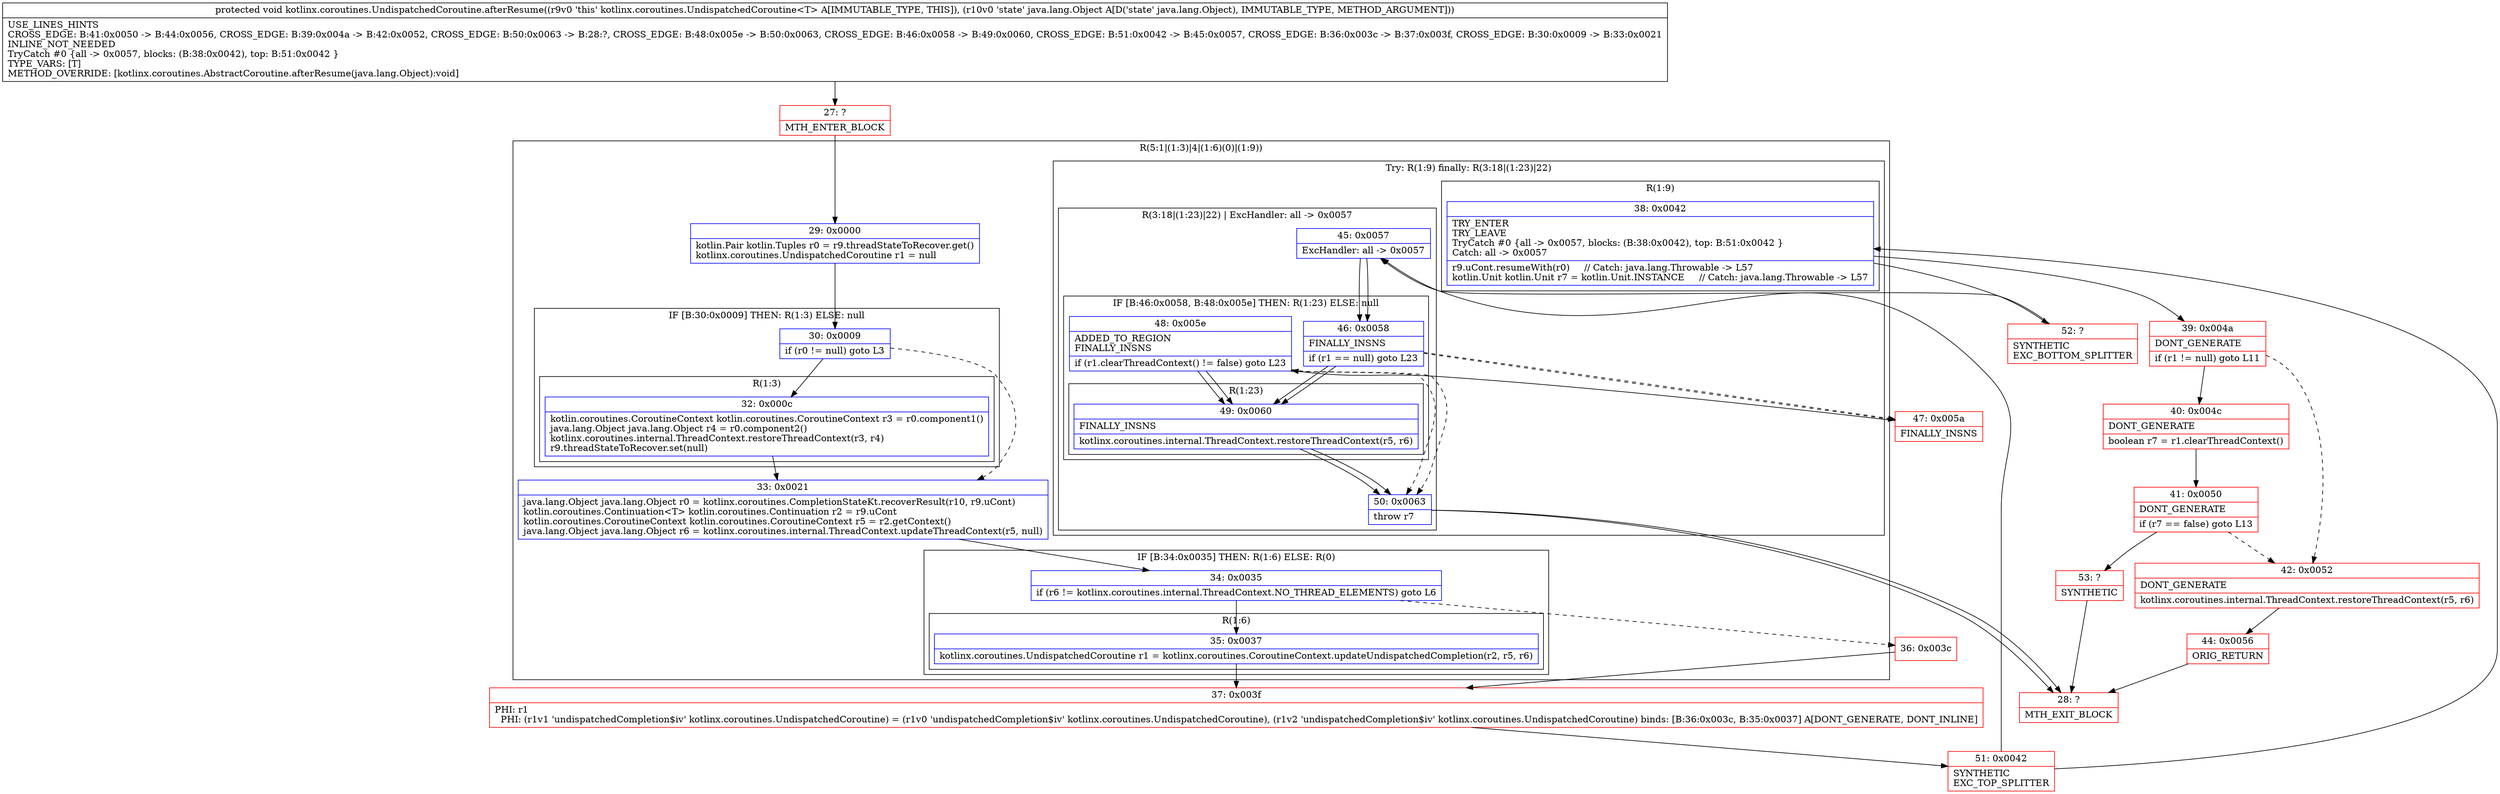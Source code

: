 digraph "CFG forkotlinx.coroutines.UndispatchedCoroutine.afterResume(Ljava\/lang\/Object;)V" {
subgraph cluster_Region_193637968 {
label = "R(5:1|(1:3)|4|(1:6)(0)|(1:9))";
node [shape=record,color=blue];
Node_29 [shape=record,label="{29\:\ 0x0000|kotlin.Pair kotlin.Tuples r0 = r9.threadStateToRecover.get()\lkotlinx.coroutines.UndispatchedCoroutine r1 = null\l}"];
subgraph cluster_IfRegion_1161357863 {
label = "IF [B:30:0x0009] THEN: R(1:3) ELSE: null";
node [shape=record,color=blue];
Node_30 [shape=record,label="{30\:\ 0x0009|if (r0 != null) goto L3\l}"];
subgraph cluster_Region_1346053677 {
label = "R(1:3)";
node [shape=record,color=blue];
Node_32 [shape=record,label="{32\:\ 0x000c|kotlin.coroutines.CoroutineContext kotlin.coroutines.CoroutineContext r3 = r0.component1()\ljava.lang.Object java.lang.Object r4 = r0.component2()\lkotlinx.coroutines.internal.ThreadContext.restoreThreadContext(r3, r4)\lr9.threadStateToRecover.set(null)\l}"];
}
}
Node_33 [shape=record,label="{33\:\ 0x0021|java.lang.Object java.lang.Object r0 = kotlinx.coroutines.CompletionStateKt.recoverResult(r10, r9.uCont)\lkotlin.coroutines.Continuation\<T\> kotlin.coroutines.Continuation r2 = r9.uCont\lkotlin.coroutines.CoroutineContext kotlin.coroutines.CoroutineContext r5 = r2.getContext()\ljava.lang.Object java.lang.Object r6 = kotlinx.coroutines.internal.ThreadContext.updateThreadContext(r5, null)\l}"];
subgraph cluster_IfRegion_1114411824 {
label = "IF [B:34:0x0035] THEN: R(1:6) ELSE: R(0)";
node [shape=record,color=blue];
Node_34 [shape=record,label="{34\:\ 0x0035|if (r6 != kotlinx.coroutines.internal.ThreadContext.NO_THREAD_ELEMENTS) goto L6\l}"];
subgraph cluster_Region_1460857944 {
label = "R(1:6)";
node [shape=record,color=blue];
Node_35 [shape=record,label="{35\:\ 0x0037|kotlinx.coroutines.UndispatchedCoroutine r1 = kotlinx.coroutines.CoroutineContext.updateUndispatchedCompletion(r2, r5, r6)\l}"];
}
subgraph cluster_Region_1604186305 {
label = "R(0)";
node [shape=record,color=blue];
}
}
subgraph cluster_TryCatchRegion_16363898 {
label = "Try: R(1:9) finally: R(3:18|(1:23)|22)";
node [shape=record,color=blue];
subgraph cluster_Region_199199239 {
label = "R(1:9)";
node [shape=record,color=blue];
Node_38 [shape=record,label="{38\:\ 0x0042|TRY_ENTER\lTRY_LEAVE\lTryCatch #0 \{all \-\> 0x0057, blocks: (B:38:0x0042), top: B:51:0x0042 \}\lCatch: all \-\> 0x0057\l|r9.uCont.resumeWith(r0)     \/\/ Catch: java.lang.Throwable \-\> L57\lkotlin.Unit kotlin.Unit r7 = kotlin.Unit.INSTANCE     \/\/ Catch: java.lang.Throwable \-\> L57\l}"];
}
subgraph cluster_Region_1767144622 {
label = "R(3:18|(1:23)|22) | ExcHandler: all \-\> 0x0057\l";
node [shape=record,color=blue];
Node_45 [shape=record,label="{45\:\ 0x0057|ExcHandler: all \-\> 0x0057\l}"];
subgraph cluster_IfRegion_162803908 {
label = "IF [B:46:0x0058, B:48:0x005e] THEN: R(1:23) ELSE: null";
node [shape=record,color=blue];
Node_46 [shape=record,label="{46\:\ 0x0058|FINALLY_INSNS\l|if (r1 == null) goto L23\l}"];
Node_48 [shape=record,label="{48\:\ 0x005e|ADDED_TO_REGION\lFINALLY_INSNS\l|if (r1.clearThreadContext() != false) goto L23\l}"];
subgraph cluster_Region_48025375 {
label = "R(1:23)";
node [shape=record,color=blue];
Node_49 [shape=record,label="{49\:\ 0x0060|FINALLY_INSNS\l|kotlinx.coroutines.internal.ThreadContext.restoreThreadContext(r5, r6)\l}"];
}
}
Node_50 [shape=record,label="{50\:\ 0x0063|throw r7\l}"];
}
}
}
subgraph cluster_Region_1767144622 {
label = "R(3:18|(1:23)|22) | ExcHandler: all \-\> 0x0057\l";
node [shape=record,color=blue];
Node_45 [shape=record,label="{45\:\ 0x0057|ExcHandler: all \-\> 0x0057\l}"];
subgraph cluster_IfRegion_162803908 {
label = "IF [B:46:0x0058, B:48:0x005e] THEN: R(1:23) ELSE: null";
node [shape=record,color=blue];
Node_46 [shape=record,label="{46\:\ 0x0058|FINALLY_INSNS\l|if (r1 == null) goto L23\l}"];
Node_48 [shape=record,label="{48\:\ 0x005e|ADDED_TO_REGION\lFINALLY_INSNS\l|if (r1.clearThreadContext() != false) goto L23\l}"];
subgraph cluster_Region_48025375 {
label = "R(1:23)";
node [shape=record,color=blue];
Node_49 [shape=record,label="{49\:\ 0x0060|FINALLY_INSNS\l|kotlinx.coroutines.internal.ThreadContext.restoreThreadContext(r5, r6)\l}"];
}
}
Node_50 [shape=record,label="{50\:\ 0x0063|throw r7\l}"];
}
Node_27 [shape=record,color=red,label="{27\:\ ?|MTH_ENTER_BLOCK\l}"];
Node_37 [shape=record,color=red,label="{37\:\ 0x003f|PHI: r1 \l  PHI: (r1v1 'undispatchedCompletion$iv' kotlinx.coroutines.UndispatchedCoroutine) = (r1v0 'undispatchedCompletion$iv' kotlinx.coroutines.UndispatchedCoroutine), (r1v2 'undispatchedCompletion$iv' kotlinx.coroutines.UndispatchedCoroutine) binds: [B:36:0x003c, B:35:0x0037] A[DONT_GENERATE, DONT_INLINE]\l}"];
Node_51 [shape=record,color=red,label="{51\:\ 0x0042|SYNTHETIC\lEXC_TOP_SPLITTER\l}"];
Node_39 [shape=record,color=red,label="{39\:\ 0x004a|DONT_GENERATE\l|if (r1 != null) goto L11\l}"];
Node_40 [shape=record,color=red,label="{40\:\ 0x004c|DONT_GENERATE\l|boolean r7 = r1.clearThreadContext()\l}"];
Node_41 [shape=record,color=red,label="{41\:\ 0x0050|DONT_GENERATE\l|if (r7 == false) goto L13\l}"];
Node_53 [shape=record,color=red,label="{53\:\ ?|SYNTHETIC\l}"];
Node_28 [shape=record,color=red,label="{28\:\ ?|MTH_EXIT_BLOCK\l}"];
Node_42 [shape=record,color=red,label="{42\:\ 0x0052|DONT_GENERATE\l|kotlinx.coroutines.internal.ThreadContext.restoreThreadContext(r5, r6)\l}"];
Node_44 [shape=record,color=red,label="{44\:\ 0x0056|ORIG_RETURN\l}"];
Node_52 [shape=record,color=red,label="{52\:\ ?|SYNTHETIC\lEXC_BOTTOM_SPLITTER\l}"];
Node_47 [shape=record,color=red,label="{47\:\ 0x005a|FINALLY_INSNS\l}"];
Node_36 [shape=record,color=red,label="{36\:\ 0x003c}"];
MethodNode[shape=record,label="{protected void kotlinx.coroutines.UndispatchedCoroutine.afterResume((r9v0 'this' kotlinx.coroutines.UndispatchedCoroutine\<T\> A[IMMUTABLE_TYPE, THIS]), (r10v0 'state' java.lang.Object A[D('state' java.lang.Object), IMMUTABLE_TYPE, METHOD_ARGUMENT]))  | USE_LINES_HINTS\lCROSS_EDGE: B:41:0x0050 \-\> B:44:0x0056, CROSS_EDGE: B:39:0x004a \-\> B:42:0x0052, CROSS_EDGE: B:50:0x0063 \-\> B:28:?, CROSS_EDGE: B:48:0x005e \-\> B:50:0x0063, CROSS_EDGE: B:46:0x0058 \-\> B:49:0x0060, CROSS_EDGE: B:51:0x0042 \-\> B:45:0x0057, CROSS_EDGE: B:36:0x003c \-\> B:37:0x003f, CROSS_EDGE: B:30:0x0009 \-\> B:33:0x0021\lINLINE_NOT_NEEDED\lTryCatch #0 \{all \-\> 0x0057, blocks: (B:38:0x0042), top: B:51:0x0042 \}\lTYPE_VARS: [T]\lMETHOD_OVERRIDE: [kotlinx.coroutines.AbstractCoroutine.afterResume(java.lang.Object):void]\l}"];
MethodNode -> Node_27;Node_29 -> Node_30;
Node_30 -> Node_32;
Node_30 -> Node_33[style=dashed];
Node_32 -> Node_33;
Node_33 -> Node_34;
Node_34 -> Node_35;
Node_34 -> Node_36[style=dashed];
Node_35 -> Node_37;
Node_38 -> Node_39;
Node_38 -> Node_52;
Node_45 -> Node_46;
Node_46 -> Node_47[style=dashed];
Node_46 -> Node_49;
Node_48 -> Node_49;
Node_48 -> Node_50[style=dashed];
Node_49 -> Node_50;
Node_50 -> Node_28;
Node_45 -> Node_46;
Node_46 -> Node_47[style=dashed];
Node_46 -> Node_49;
Node_48 -> Node_49;
Node_48 -> Node_50[style=dashed];
Node_49 -> Node_50;
Node_50 -> Node_28;
Node_27 -> Node_29;
Node_37 -> Node_51;
Node_51 -> Node_38;
Node_51 -> Node_45;
Node_39 -> Node_40;
Node_39 -> Node_42[style=dashed];
Node_40 -> Node_41;
Node_41 -> Node_42[style=dashed];
Node_41 -> Node_53;
Node_53 -> Node_28;
Node_42 -> Node_44;
Node_44 -> Node_28;
Node_52 -> Node_45;
Node_47 -> Node_48;
Node_36 -> Node_37;
}

